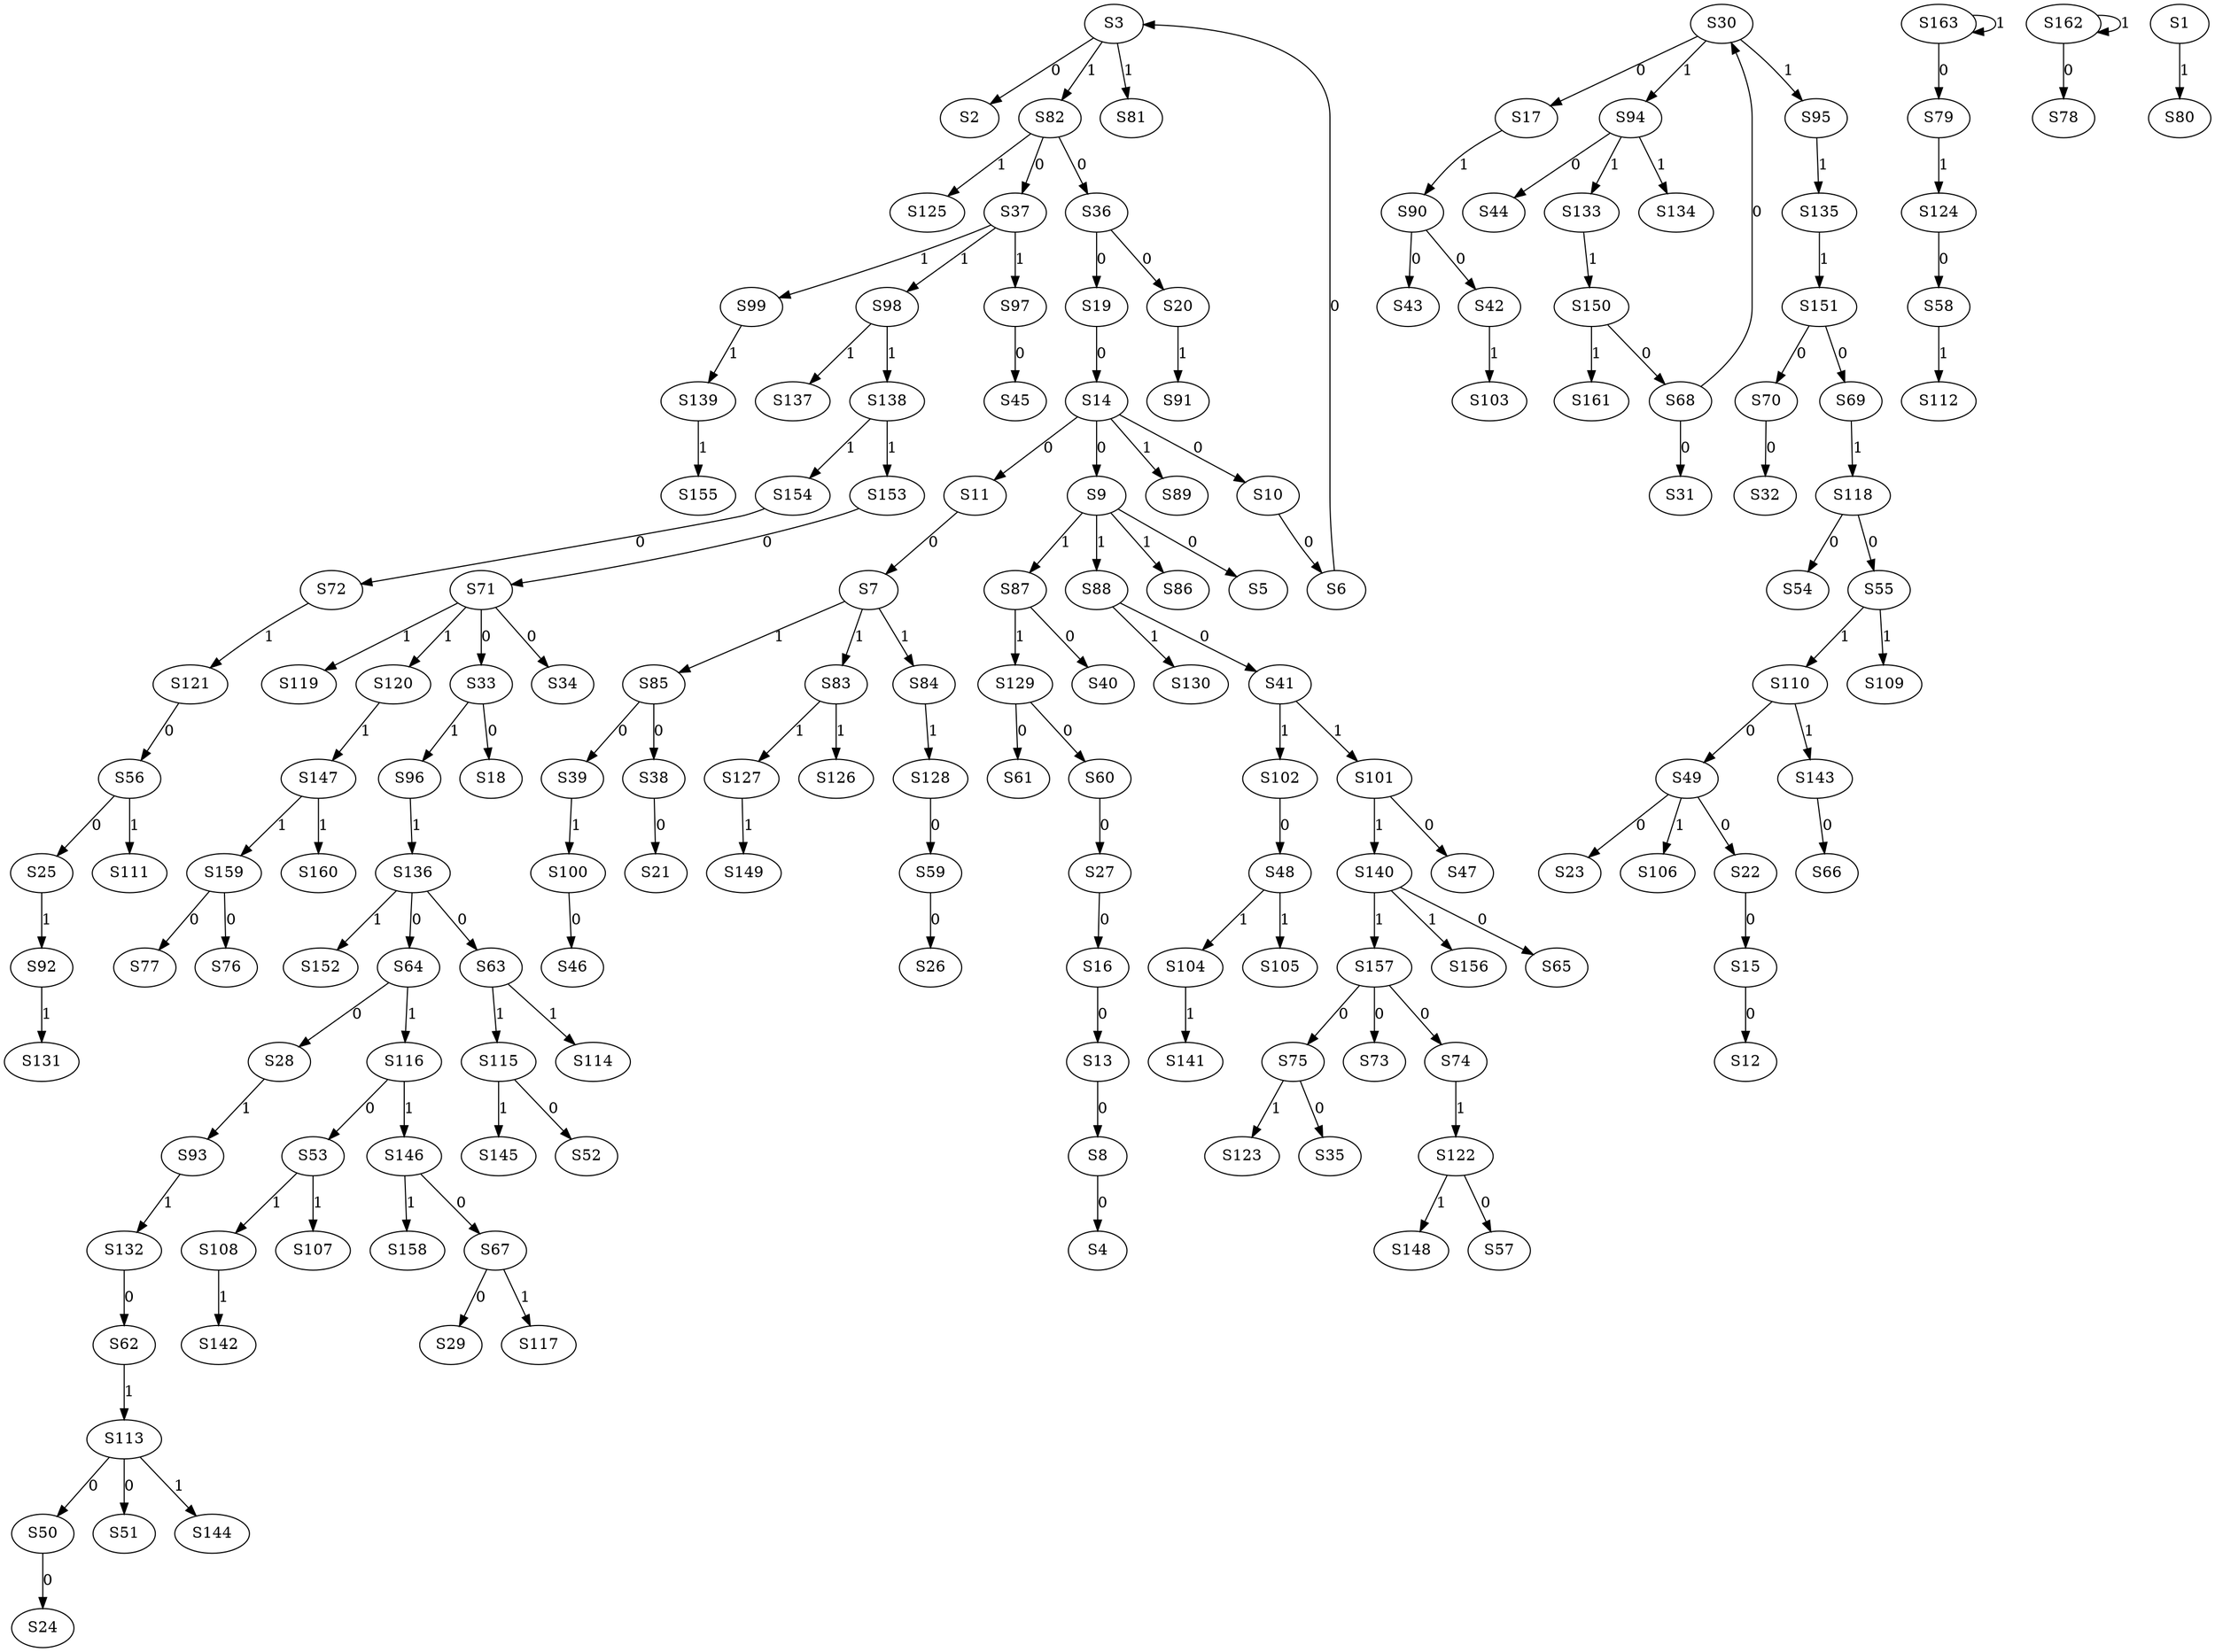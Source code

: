 strict digraph {
	S3 -> S2 [ label = 0 ];
	S6 -> S3 [ label = 0 ];
	S8 -> S4 [ label = 0 ];
	S9 -> S5 [ label = 0 ];
	S10 -> S6 [ label = 0 ];
	S11 -> S7 [ label = 0 ];
	S13 -> S8 [ label = 0 ];
	S14 -> S9 [ label = 0 ];
	S14 -> S10 [ label = 0 ];
	S14 -> S11 [ label = 0 ];
	S15 -> S12 [ label = 0 ];
	S16 -> S13 [ label = 0 ];
	S19 -> S14 [ label = 0 ];
	S22 -> S15 [ label = 0 ];
	S27 -> S16 [ label = 0 ];
	S30 -> S17 [ label = 0 ];
	S33 -> S18 [ label = 0 ];
	S36 -> S19 [ label = 0 ];
	S36 -> S20 [ label = 0 ];
	S38 -> S21 [ label = 0 ];
	S49 -> S22 [ label = 0 ];
	S49 -> S23 [ label = 0 ];
	S50 -> S24 [ label = 0 ];
	S56 -> S25 [ label = 0 ];
	S59 -> S26 [ label = 0 ];
	S60 -> S27 [ label = 0 ];
	S64 -> S28 [ label = 0 ];
	S67 -> S29 [ label = 0 ];
	S68 -> S30 [ label = 0 ];
	S68 -> S31 [ label = 0 ];
	S70 -> S32 [ label = 0 ];
	S71 -> S33 [ label = 0 ];
	S71 -> S34 [ label = 0 ];
	S75 -> S35 [ label = 0 ];
	S82 -> S36 [ label = 0 ];
	S82 -> S37 [ label = 0 ];
	S85 -> S38 [ label = 0 ];
	S85 -> S39 [ label = 0 ];
	S87 -> S40 [ label = 0 ];
	S88 -> S41 [ label = 0 ];
	S90 -> S42 [ label = 0 ];
	S90 -> S43 [ label = 0 ];
	S94 -> S44 [ label = 0 ];
	S97 -> S45 [ label = 0 ];
	S100 -> S46 [ label = 0 ];
	S101 -> S47 [ label = 0 ];
	S102 -> S48 [ label = 0 ];
	S110 -> S49 [ label = 0 ];
	S113 -> S50 [ label = 0 ];
	S113 -> S51 [ label = 0 ];
	S115 -> S52 [ label = 0 ];
	S116 -> S53 [ label = 0 ];
	S118 -> S54 [ label = 0 ];
	S118 -> S55 [ label = 0 ];
	S121 -> S56 [ label = 0 ];
	S122 -> S57 [ label = 0 ];
	S124 -> S58 [ label = 0 ];
	S128 -> S59 [ label = 0 ];
	S129 -> S60 [ label = 0 ];
	S129 -> S61 [ label = 0 ];
	S132 -> S62 [ label = 0 ];
	S136 -> S63 [ label = 0 ];
	S136 -> S64 [ label = 0 ];
	S140 -> S65 [ label = 0 ];
	S143 -> S66 [ label = 0 ];
	S146 -> S67 [ label = 0 ];
	S150 -> S68 [ label = 0 ];
	S151 -> S69 [ label = 0 ];
	S151 -> S70 [ label = 0 ];
	S153 -> S71 [ label = 0 ];
	S154 -> S72 [ label = 0 ];
	S157 -> S73 [ label = 0 ];
	S157 -> S74 [ label = 0 ];
	S157 -> S75 [ label = 0 ];
	S159 -> S76 [ label = 0 ];
	S159 -> S77 [ label = 0 ];
	S162 -> S78 [ label = 0 ];
	S163 -> S79 [ label = 0 ];
	S1 -> S80 [ label = 1 ];
	S3 -> S81 [ label = 1 ];
	S3 -> S82 [ label = 1 ];
	S7 -> S83 [ label = 1 ];
	S7 -> S84 [ label = 1 ];
	S7 -> S85 [ label = 1 ];
	S9 -> S86 [ label = 1 ];
	S9 -> S87 [ label = 1 ];
	S9 -> S88 [ label = 1 ];
	S14 -> S89 [ label = 1 ];
	S17 -> S90 [ label = 1 ];
	S20 -> S91 [ label = 1 ];
	S25 -> S92 [ label = 1 ];
	S28 -> S93 [ label = 1 ];
	S30 -> S94 [ label = 1 ];
	S30 -> S95 [ label = 1 ];
	S33 -> S96 [ label = 1 ];
	S37 -> S97 [ label = 1 ];
	S37 -> S98 [ label = 1 ];
	S37 -> S99 [ label = 1 ];
	S39 -> S100 [ label = 1 ];
	S41 -> S101 [ label = 1 ];
	S41 -> S102 [ label = 1 ];
	S42 -> S103 [ label = 1 ];
	S48 -> S104 [ label = 1 ];
	S48 -> S105 [ label = 1 ];
	S49 -> S106 [ label = 1 ];
	S53 -> S107 [ label = 1 ];
	S53 -> S108 [ label = 1 ];
	S55 -> S109 [ label = 1 ];
	S55 -> S110 [ label = 1 ];
	S56 -> S111 [ label = 1 ];
	S58 -> S112 [ label = 1 ];
	S62 -> S113 [ label = 1 ];
	S63 -> S114 [ label = 1 ];
	S63 -> S115 [ label = 1 ];
	S64 -> S116 [ label = 1 ];
	S67 -> S117 [ label = 1 ];
	S69 -> S118 [ label = 1 ];
	S71 -> S119 [ label = 1 ];
	S71 -> S120 [ label = 1 ];
	S72 -> S121 [ label = 1 ];
	S74 -> S122 [ label = 1 ];
	S75 -> S123 [ label = 1 ];
	S79 -> S124 [ label = 1 ];
	S82 -> S125 [ label = 1 ];
	S83 -> S126 [ label = 1 ];
	S83 -> S127 [ label = 1 ];
	S84 -> S128 [ label = 1 ];
	S87 -> S129 [ label = 1 ];
	S88 -> S130 [ label = 1 ];
	S92 -> S131 [ label = 1 ];
	S93 -> S132 [ label = 1 ];
	S94 -> S133 [ label = 1 ];
	S94 -> S134 [ label = 1 ];
	S95 -> S135 [ label = 1 ];
	S96 -> S136 [ label = 1 ];
	S98 -> S137 [ label = 1 ];
	S98 -> S138 [ label = 1 ];
	S99 -> S139 [ label = 1 ];
	S101 -> S140 [ label = 1 ];
	S104 -> S141 [ label = 1 ];
	S108 -> S142 [ label = 1 ];
	S110 -> S143 [ label = 1 ];
	S113 -> S144 [ label = 1 ];
	S115 -> S145 [ label = 1 ];
	S116 -> S146 [ label = 1 ];
	S120 -> S147 [ label = 1 ];
	S122 -> S148 [ label = 1 ];
	S127 -> S149 [ label = 1 ];
	S133 -> S150 [ label = 1 ];
	S135 -> S151 [ label = 1 ];
	S136 -> S152 [ label = 1 ];
	S138 -> S153 [ label = 1 ];
	S138 -> S154 [ label = 1 ];
	S139 -> S155 [ label = 1 ];
	S140 -> S156 [ label = 1 ];
	S140 -> S157 [ label = 1 ];
	S146 -> S158 [ label = 1 ];
	S147 -> S159 [ label = 1 ];
	S147 -> S160 [ label = 1 ];
	S150 -> S161 [ label = 1 ];
	S162 -> S162 [ label = 1 ];
	S163 -> S163 [ label = 1 ];
}